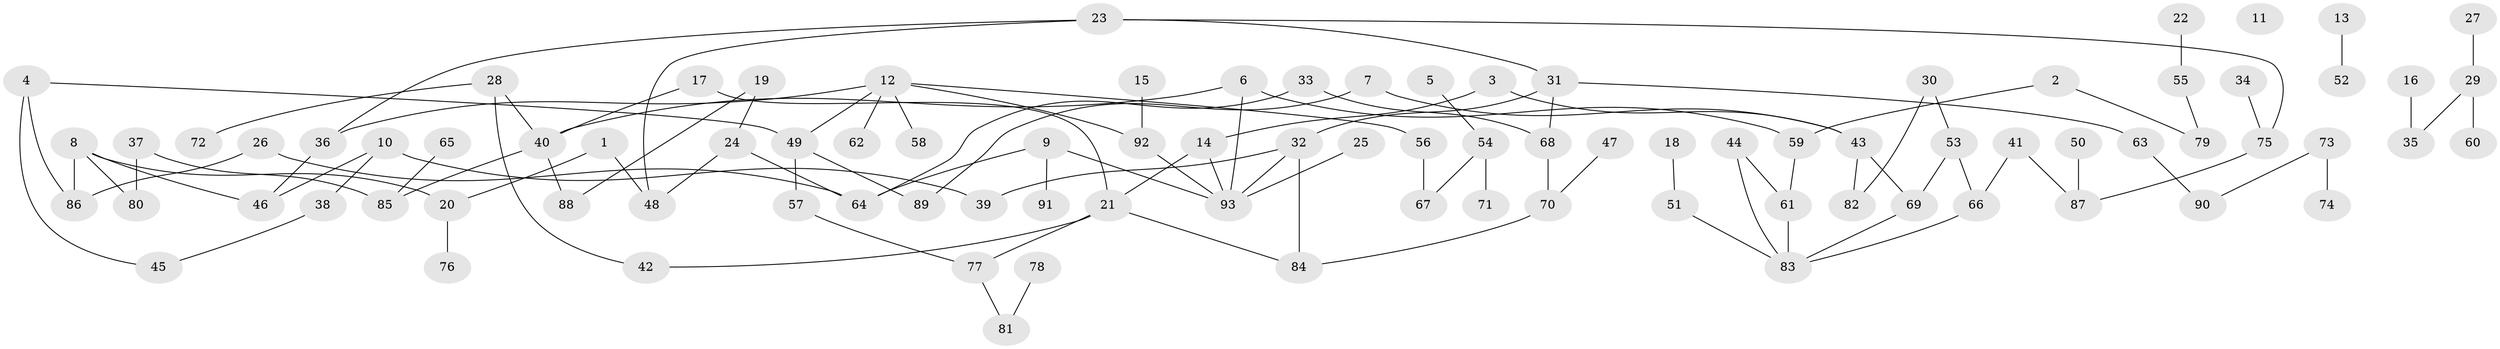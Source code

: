 // Generated by graph-tools (version 1.1) at 2025/25/03/09/25 03:25:17]
// undirected, 93 vertices, 110 edges
graph export_dot {
graph [start="1"]
  node [color=gray90,style=filled];
  1;
  2;
  3;
  4;
  5;
  6;
  7;
  8;
  9;
  10;
  11;
  12;
  13;
  14;
  15;
  16;
  17;
  18;
  19;
  20;
  21;
  22;
  23;
  24;
  25;
  26;
  27;
  28;
  29;
  30;
  31;
  32;
  33;
  34;
  35;
  36;
  37;
  38;
  39;
  40;
  41;
  42;
  43;
  44;
  45;
  46;
  47;
  48;
  49;
  50;
  51;
  52;
  53;
  54;
  55;
  56;
  57;
  58;
  59;
  60;
  61;
  62;
  63;
  64;
  65;
  66;
  67;
  68;
  69;
  70;
  71;
  72;
  73;
  74;
  75;
  76;
  77;
  78;
  79;
  80;
  81;
  82;
  83;
  84;
  85;
  86;
  87;
  88;
  89;
  90;
  91;
  92;
  93;
  1 -- 20;
  1 -- 48;
  2 -- 59;
  2 -- 79;
  3 -- 14;
  3 -- 43;
  4 -- 45;
  4 -- 49;
  4 -- 86;
  5 -- 54;
  6 -- 40;
  6 -- 59;
  6 -- 93;
  7 -- 43;
  7 -- 89;
  8 -- 20;
  8 -- 46;
  8 -- 80;
  8 -- 86;
  9 -- 64;
  9 -- 91;
  9 -- 93;
  10 -- 38;
  10 -- 39;
  10 -- 46;
  12 -- 36;
  12 -- 49;
  12 -- 56;
  12 -- 58;
  12 -- 62;
  12 -- 92;
  13 -- 52;
  14 -- 21;
  14 -- 93;
  15 -- 92;
  16 -- 35;
  17 -- 21;
  17 -- 40;
  18 -- 51;
  19 -- 24;
  19 -- 88;
  20 -- 76;
  21 -- 42;
  21 -- 77;
  21 -- 84;
  22 -- 55;
  23 -- 31;
  23 -- 36;
  23 -- 48;
  23 -- 75;
  24 -- 48;
  24 -- 64;
  25 -- 93;
  26 -- 64;
  26 -- 86;
  27 -- 29;
  28 -- 40;
  28 -- 42;
  28 -- 72;
  29 -- 35;
  29 -- 60;
  30 -- 53;
  30 -- 82;
  31 -- 32;
  31 -- 63;
  31 -- 68;
  32 -- 39;
  32 -- 84;
  32 -- 93;
  33 -- 64;
  33 -- 68;
  34 -- 75;
  36 -- 46;
  37 -- 80;
  37 -- 85;
  38 -- 45;
  40 -- 85;
  40 -- 88;
  41 -- 66;
  41 -- 87;
  43 -- 69;
  43 -- 82;
  44 -- 61;
  44 -- 83;
  47 -- 70;
  49 -- 57;
  49 -- 89;
  50 -- 87;
  51 -- 83;
  53 -- 66;
  53 -- 69;
  54 -- 67;
  54 -- 71;
  55 -- 79;
  56 -- 67;
  57 -- 77;
  59 -- 61;
  61 -- 83;
  63 -- 90;
  65 -- 85;
  66 -- 83;
  68 -- 70;
  69 -- 83;
  70 -- 84;
  73 -- 74;
  73 -- 90;
  75 -- 87;
  77 -- 81;
  78 -- 81;
  92 -- 93;
}
